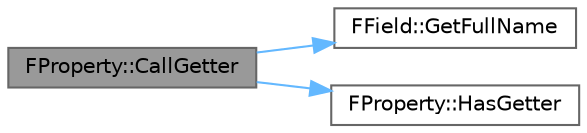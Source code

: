digraph "FProperty::CallGetter"
{
 // INTERACTIVE_SVG=YES
 // LATEX_PDF_SIZE
  bgcolor="transparent";
  edge [fontname=Helvetica,fontsize=10,labelfontname=Helvetica,labelfontsize=10];
  node [fontname=Helvetica,fontsize=10,shape=box,height=0.2,width=0.4];
  rankdir="LR";
  Node1 [id="Node000001",label="FProperty::CallGetter",height=0.2,width=0.4,color="gray40", fillcolor="grey60", style="filled", fontcolor="black",tooltip="Calls the native getter function for this property."];
  Node1 -> Node2 [id="edge1_Node000001_Node000002",color="steelblue1",style="solid",tooltip=" "];
  Node2 [id="Node000002",label="FField::GetFullName",height=0.2,width=0.4,color="grey40", fillcolor="white", style="filled",URL="$d5/d7d/classFField.html#a5bd3b70d59c4aba1cd02ac4cfdf90b7c",tooltip=" "];
  Node1 -> Node3 [id="edge2_Node000001_Node000003",color="steelblue1",style="solid",tooltip=" "];
  Node3 [id="Node000003",label="FProperty::HasGetter",height=0.2,width=0.4,color="grey40", fillcolor="white", style="filled",URL="$d9/dbc/classFProperty.html#aafe6c88aa9843b872855456f9fecef82",tooltip="Checks if this property as a native getter function."];
}
